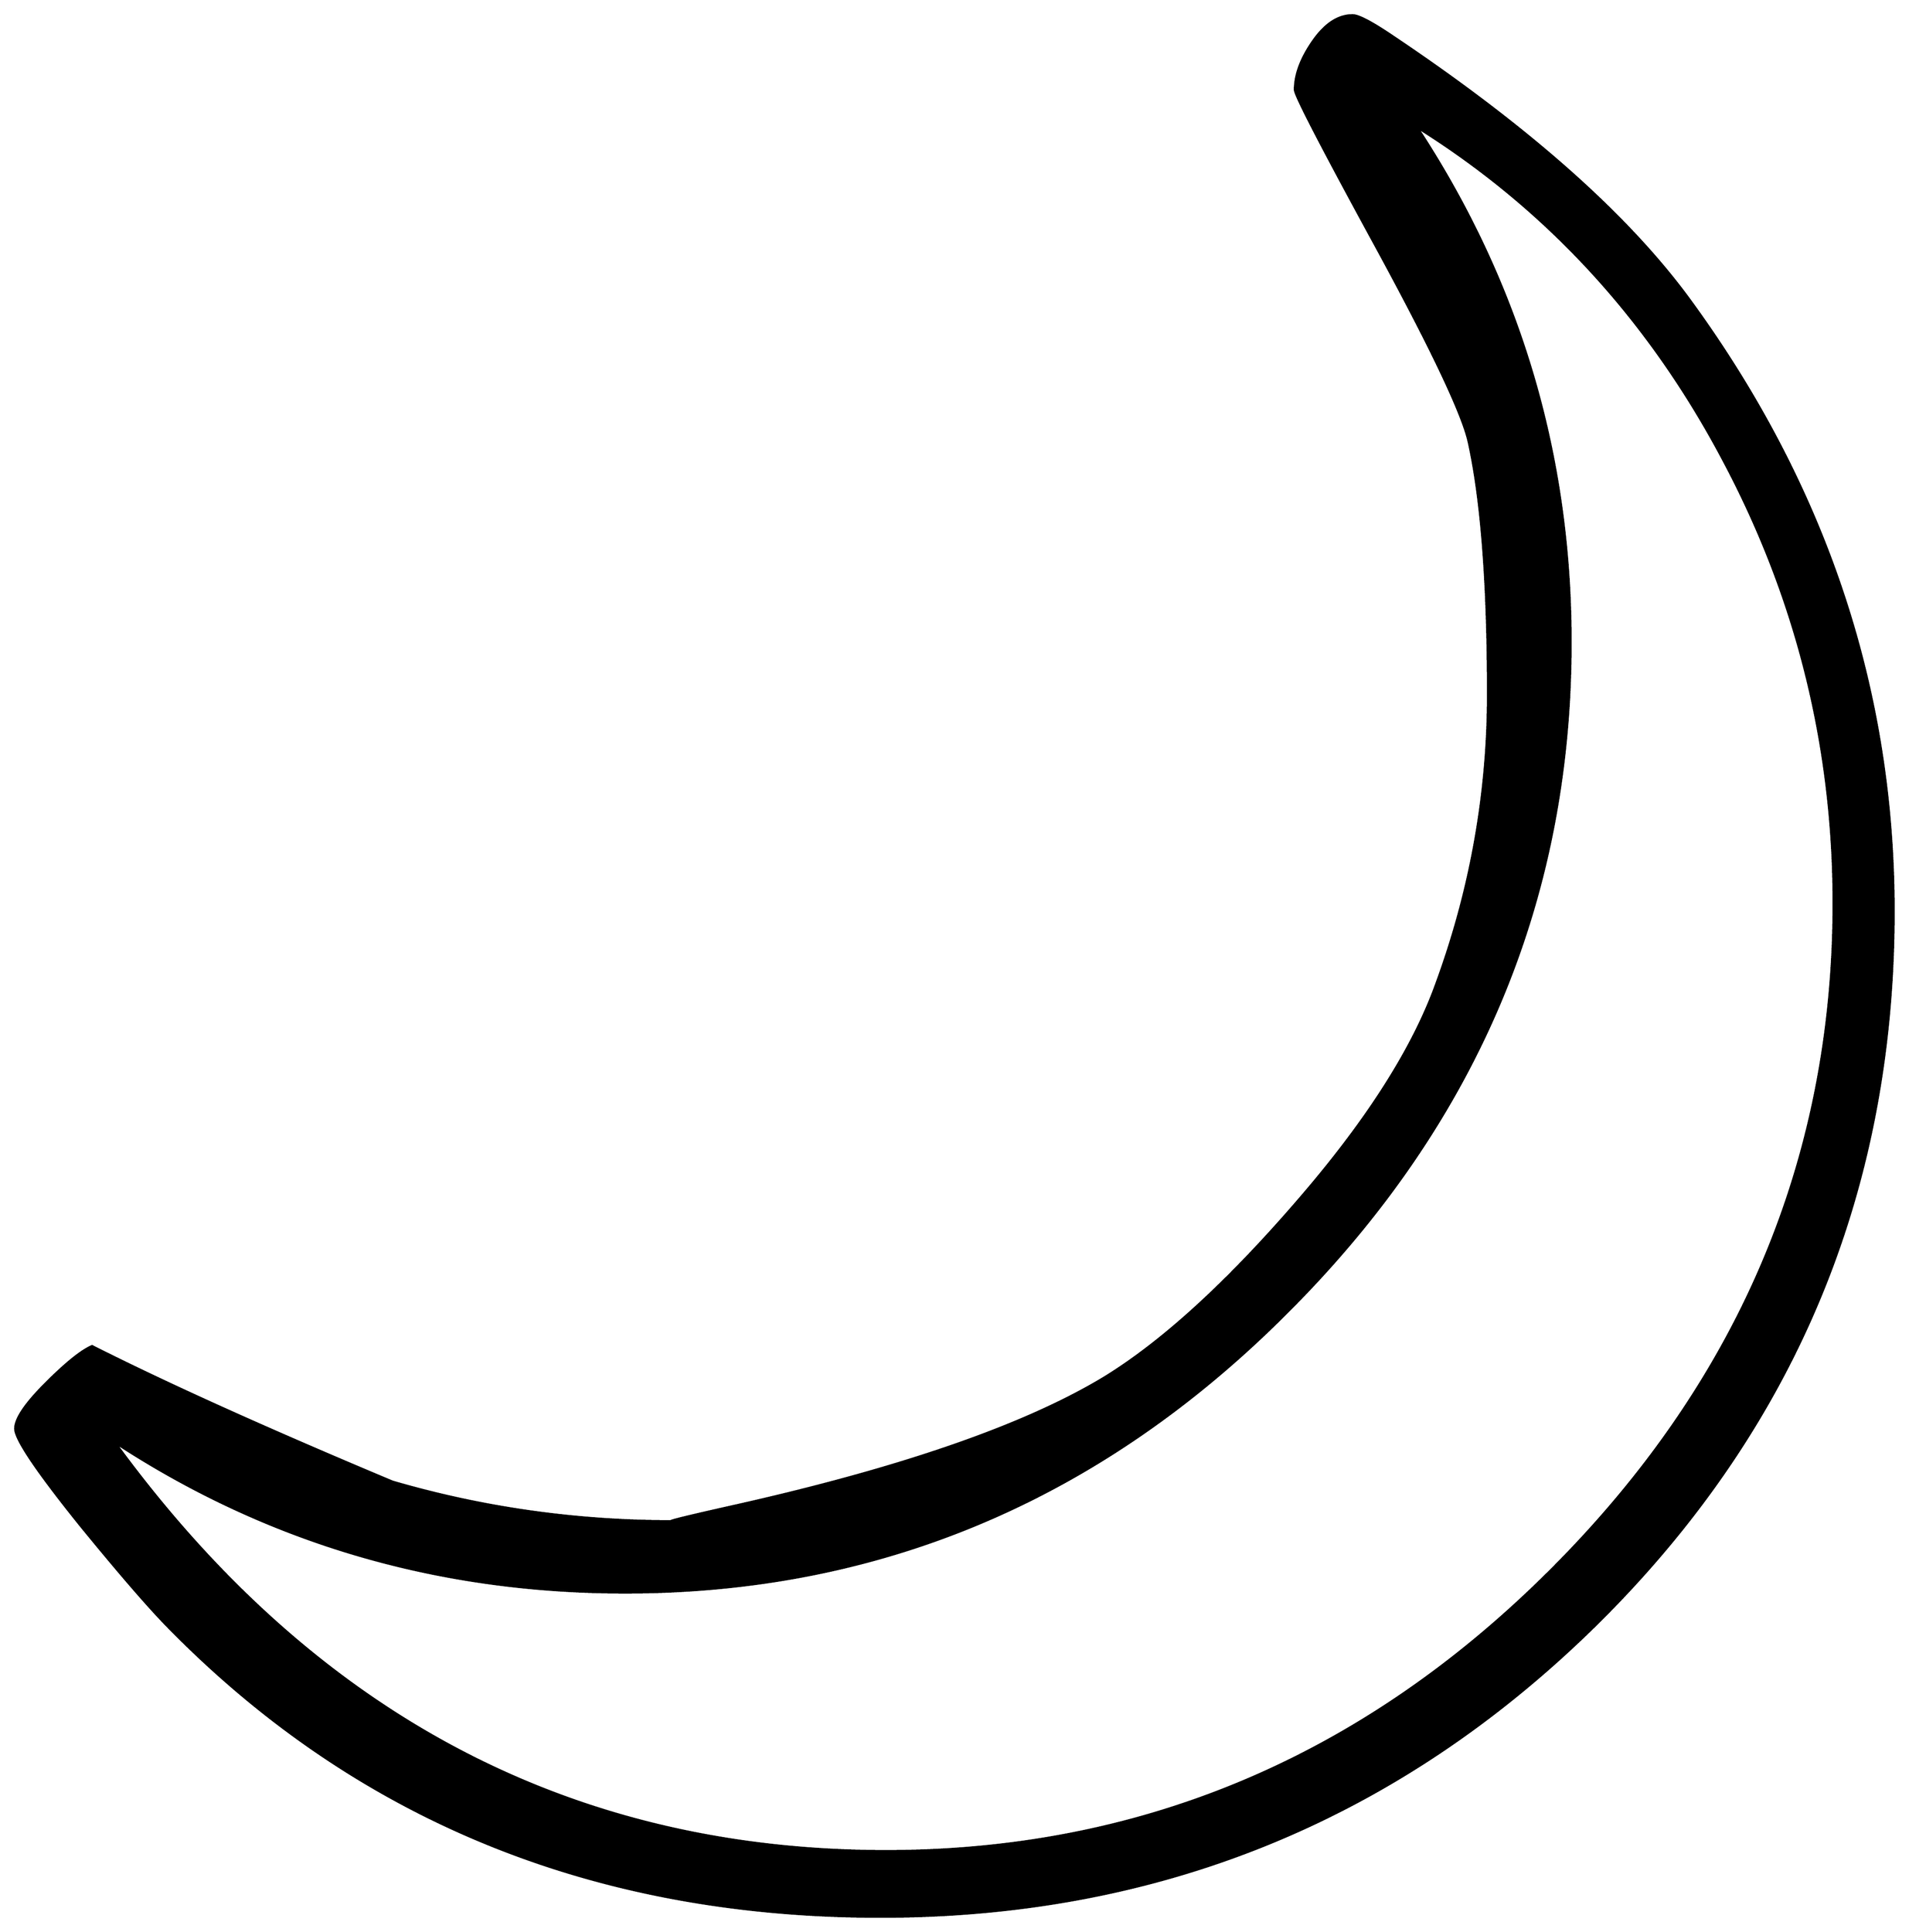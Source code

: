 


\begin{tikzpicture}[y=0.80pt, x=0.80pt, yscale=-1.0, xscale=1.0, inner sep=0pt, outer sep=0pt]
\begin{scope}[shift={(100.0,1718.0)},nonzero rule]
  \path[draw=.,fill=.,line width=1.600pt] (1745.0,-643.0) ..
    controls (1745.0,-395.667) and (1657.333,-185.333) ..
    (1482.0,-12.0) .. controls (1306.667,160.667) and (1095.333,247.0)
    .. (848.0,247.0) .. controls (594.0,247.0) and (383.0,160.667)
    .. (215.0,-12.0) .. controls (197.667,-30.0) and (172.667,-59.0)
    .. (140.0,-99.0) .. controls (101.333,-147.0) and
    (82.0,-175.667) .. (82.0,-185.0) .. controls (82.0,-193.667) and
    (91.0,-207.0) .. (109.0,-225.0) .. controls (127.0,-243.0)
    and (140.667,-254.0) .. (150.0,-258.0) .. controls
    (216.0,-224.667) and (304.667,-184.667) .. (416.0,-138.0) ..
    controls (496.0,-114.667) and (578.333,-103.0) .. (663.0,-103.0)
    .. controls (659.667,-103.0) and (677.333,-107.333) ..
    (716.0,-116.0) .. controls (865.333,-149.333) and (975.333,-187.333)
    .. (1046.0,-230.0) .. controls (1099.333,-262.667) and
    (1158.667,-317.333) .. (1224.0,-394.0) .. controls
    (1281.333,-461.333) and (1320.0,-522.667) .. (1340.0,-578.0) ..
    controls (1370.667,-661.333) and (1386.0,-747.0) ..
    (1386.0,-835.0) .. controls (1386.0,-932.333) and
    (1380.333,-1006.667) .. (1369.0,-1058.0) .. controls
    (1363.667,-1082.667) and (1336.333,-1140.333) .. (1287.0,-1231.0) ..
    controls (1239.0,-1319.0) and (1215.0,-1365.333) ..
    (1215.0,-1370.0) .. controls (1215.0,-1383.333) and
    (1220.333,-1397.667) .. (1231.0,-1413.0) .. controls
    (1241.667,-1428.333) and (1253.333,-1436.0) .. (1266.0,-1436.0) ..
    controls (1271.333,-1436.0) and (1283.333,-1429.667) ..
    (1302.0,-1417.0) .. controls (1421.333,-1337.0) and
    (1508.333,-1260.0) .. (1563.0,-1186.0) .. controls
    (1684.333,-1020.667) and (1745.0,-839.667) .. (1745.0,-643.0) --
    cycle(1692.0,-650.0) .. controls (1692.0,-788.667) and
    (1659.667,-919.0) .. (1595.0,-1041.0) .. controls
    (1529.0,-1166.333) and (1438.333,-1265.0) .. (1323.0,-1337.0) ..
    controls (1413.667,-1199.0) and (1459.0,-1047.0) ..
    (1459.0,-881.0) .. controls (1459.0,-653.667) and
    (1376.0,-456.667) .. (1210.0,-290.0) .. controls
    (1044.667,-123.333) and (848.667,-40.0) .. (622.0,-40.0) ..
    controls (456.0,-40.0) and (305.333,-84.333) .. (170.0,-173.0)
    .. controls (346.0,68.333) and (573.667,189.0) .. (853.0,189.0)
    .. controls (1079.667,189.0) and (1276.0,106.0) ..
    (1442.0,-60.0) .. controls (1608.667,-226.667) and
    (1692.0,-423.333) .. (1692.0,-650.0) -- cycle;
\end{scope}

\end{tikzpicture}

